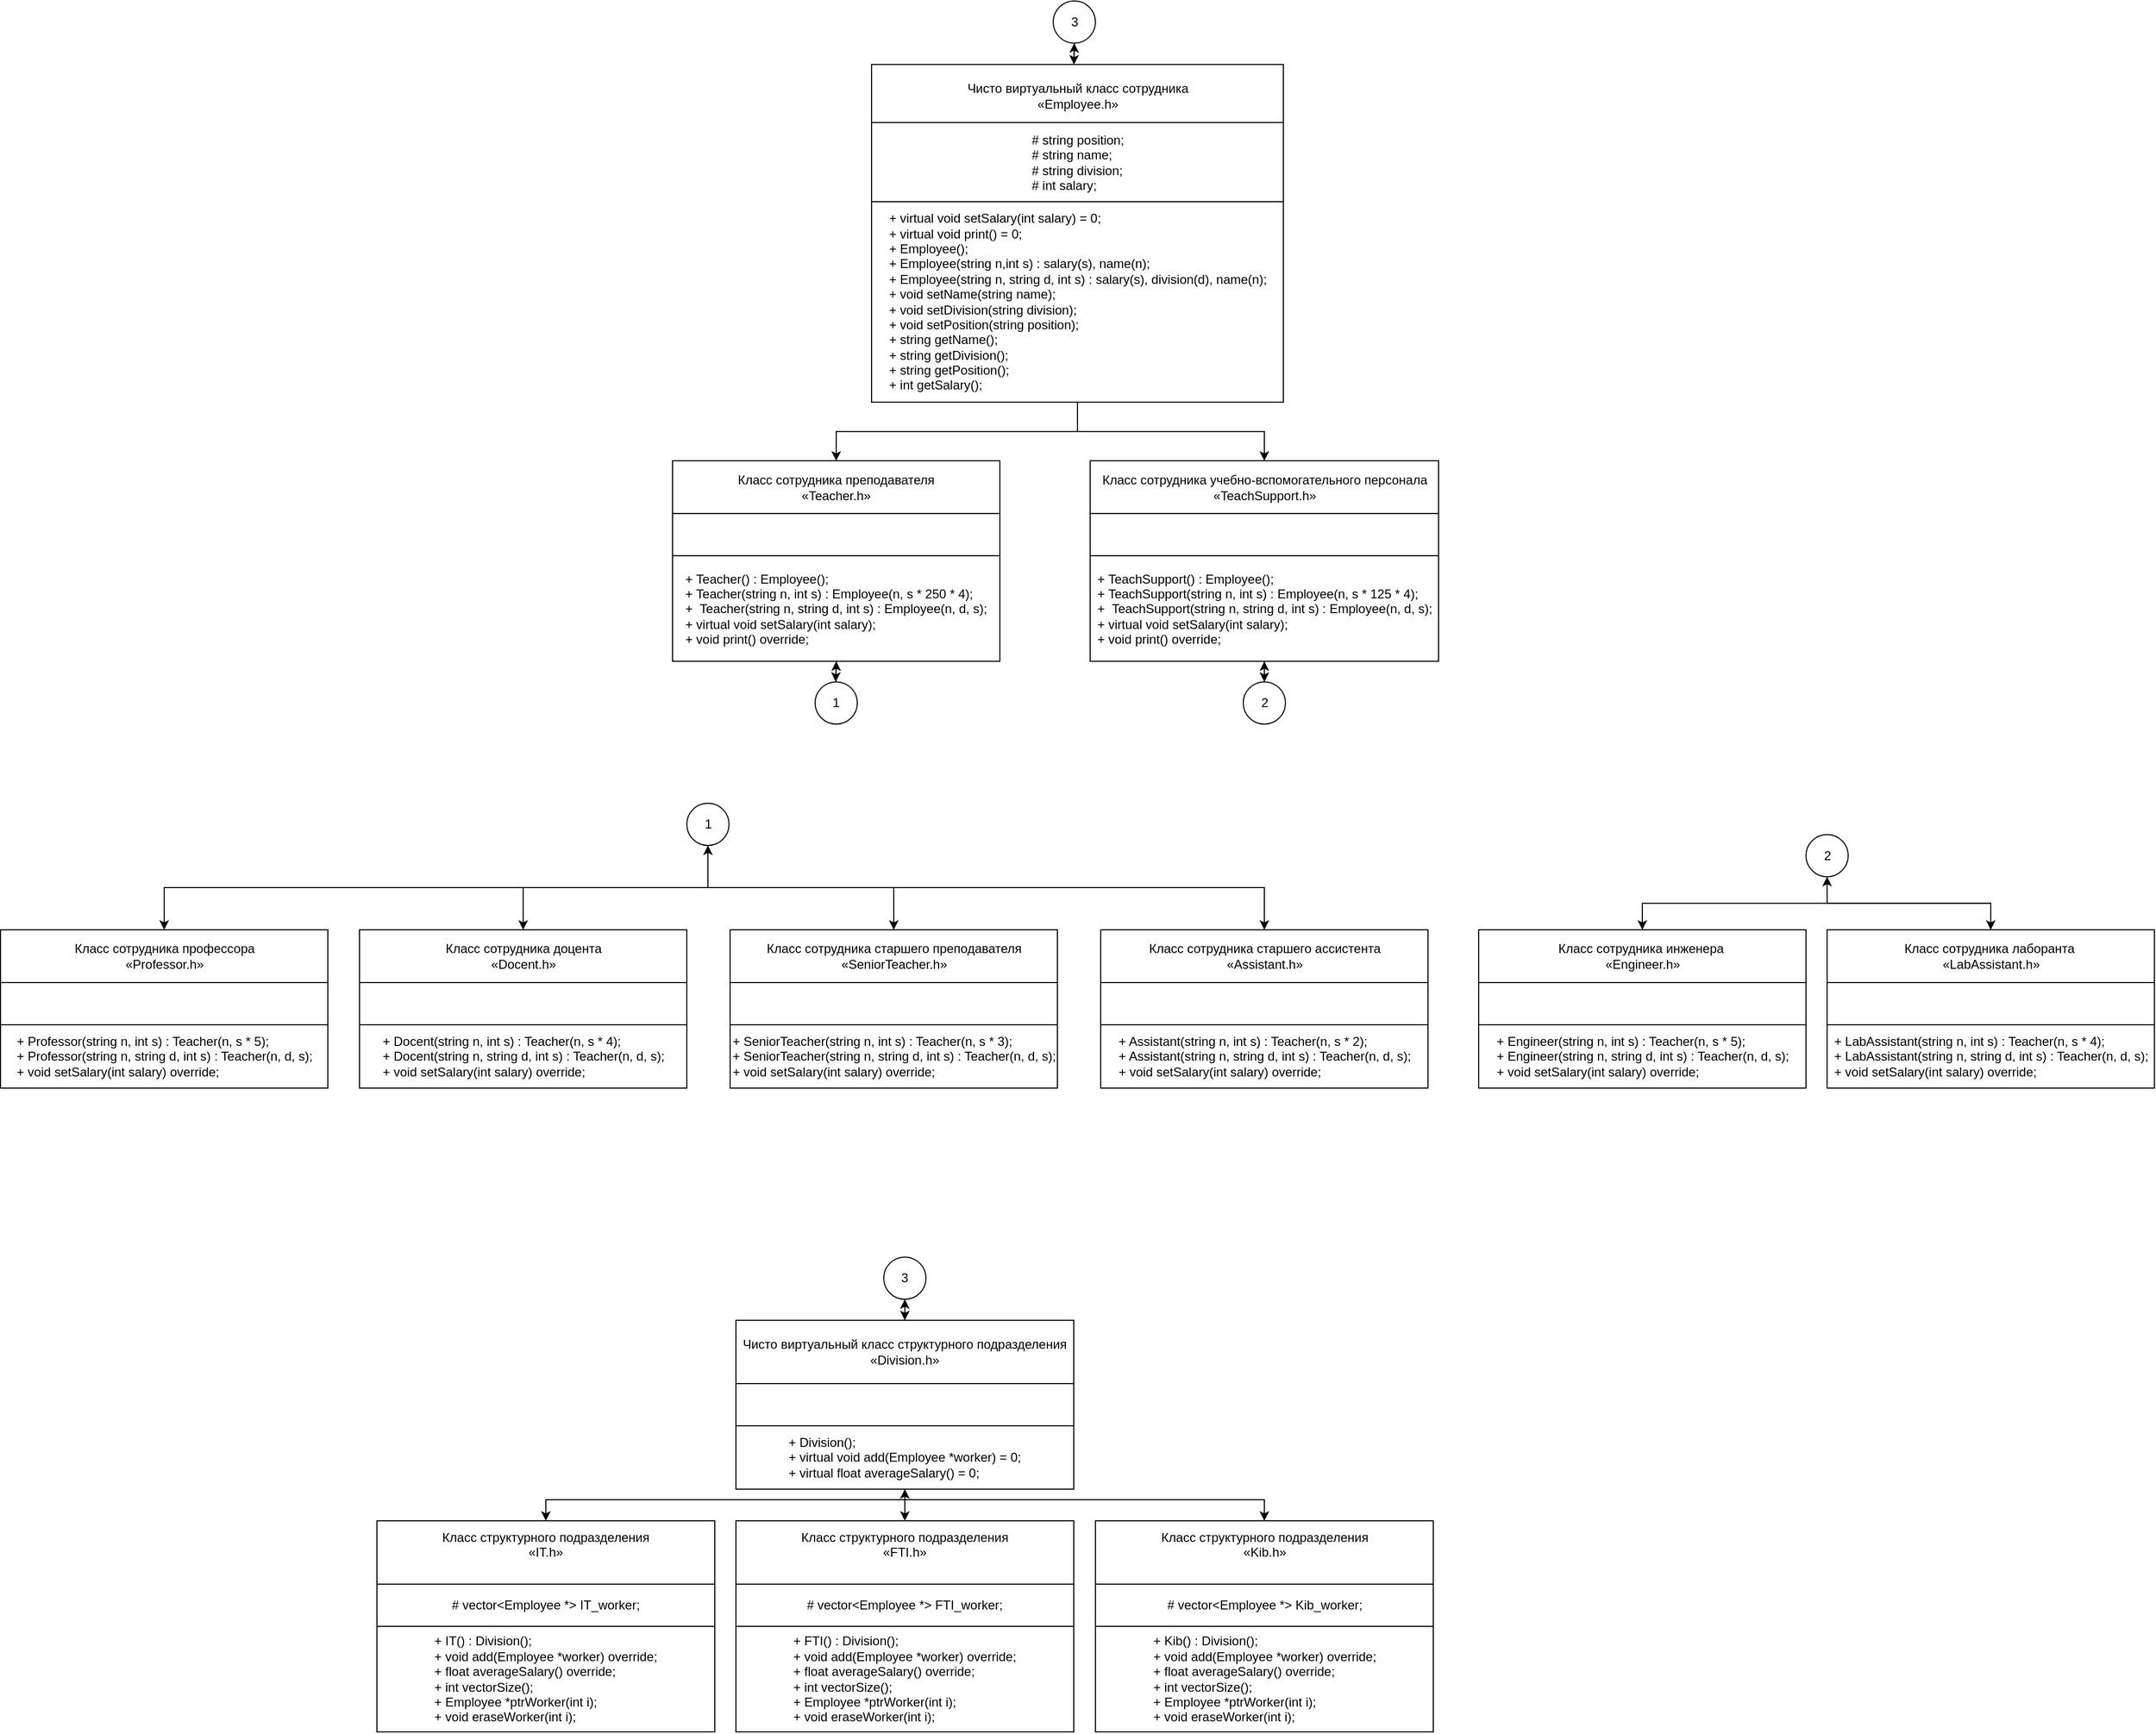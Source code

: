 <mxfile version="10.6.7" type="device"><diagram id="vkGOveL6crLfnqrr5zHE" name="Страница 1"><mxGraphModel dx="1634" dy="1847" grid="1" gridSize="10" guides="1" tooltips="1" connect="1" arrows="1" fold="1" page="1" pageScale="1" pageWidth="850" pageHeight="1100" math="0" shadow="0"><root><mxCell id="0"/><mxCell id="1" parent="0"/><mxCell id="yK-876aCNBYDKNHIiHb8-46" style="edgeStyle=orthogonalEdgeStyle;rounded=0;orthogonalLoop=1;jettySize=auto;html=1;exitX=0.5;exitY=1;exitDx=0;exitDy=0;entryX=0.5;entryY=0;entryDx=0;entryDy=0;" edge="1" parent="1" source="yK-876aCNBYDKNHIiHb8-1" target="yK-876aCNBYDKNHIiHb8-8"><mxGeometry relative="1" as="geometry"/></mxCell><mxCell id="yK-876aCNBYDKNHIiHb8-50" style="edgeStyle=orthogonalEdgeStyle;rounded=0;orthogonalLoop=1;jettySize=auto;html=1;exitX=0.5;exitY=1;exitDx=0;exitDy=0;entryX=0.5;entryY=0;entryDx=0;entryDy=0;" edge="1" parent="1" source="yK-876aCNBYDKNHIiHb8-1" target="yK-876aCNBYDKNHIiHb8-5"><mxGeometry relative="1" as="geometry"/></mxCell><mxCell id="yK-876aCNBYDKNHIiHb8-1" value="&lt;div style=&quot;text-align: left&quot;&gt;&lt;span&gt;+ virtual void setSalary(int salary) = 0;&lt;/span&gt;&lt;/div&gt;&lt;div style=&quot;text-align: left&quot;&gt;&lt;span&gt;+ virtual void print() = 0;&lt;/span&gt;&lt;/div&gt;&lt;div style=&quot;text-align: left&quot;&gt;&lt;span&gt;+ Employee();&lt;/span&gt;&lt;/div&gt;&lt;div style=&quot;text-align: left&quot;&gt;&lt;span&gt;+ Employee(string n,int s)&lt;/span&gt;&lt;span&gt; : &lt;/span&gt;&lt;span&gt;salary&lt;/span&gt;&lt;span&gt;(s), &lt;/span&gt;&lt;span&gt;name&lt;/span&gt;&lt;span&gt;(n)&lt;/span&gt;&lt;span style=&quot;text-align: center&quot;&gt;;&lt;/span&gt;&lt;/div&gt;&lt;div style=&quot;text-align: left&quot;&gt;&lt;span&gt;+ Employee(string n, string d, int s)&lt;/span&gt;&lt;span&gt; : &lt;/span&gt;&lt;span&gt;salary&lt;/span&gt;&lt;span&gt;(s), &lt;/span&gt;&lt;span&gt;division&lt;/span&gt;&lt;span&gt;(d), &lt;/span&gt;&lt;span&gt;name&lt;/span&gt;&lt;span&gt;(n)&lt;/span&gt;&lt;span&gt;;&lt;/span&gt;&lt;/div&gt;&lt;div style=&quot;text-align: left&quot;&gt;&lt;span&gt;+ void setName(string name);&lt;/span&gt;&lt;/div&gt;&lt;div style=&quot;text-align: left&quot;&gt;&lt;span&gt;+ void setDivision(string division);&lt;/span&gt;&lt;/div&gt;&lt;div style=&quot;text-align: left&quot;&gt;&lt;span&gt;+ void setPosition(string position);&lt;/span&gt;&lt;/div&gt;&lt;div style=&quot;text-align: left&quot;&gt;&lt;span&gt;+ string getName();&lt;/span&gt;&lt;/div&gt;&lt;div style=&quot;text-align: left&quot;&gt;&lt;span&gt;+ string getDivision();&lt;/span&gt;&lt;/div&gt;&lt;div style=&quot;text-align: left&quot;&gt;&lt;span&gt;+ string getPosition();&lt;/span&gt;&lt;/div&gt;&lt;div style=&quot;text-align: left&quot;&gt;&lt;span&gt;+ int getSalary();&lt;/span&gt;&lt;/div&gt;" style="rounded=0;whiteSpace=wrap;html=1;" vertex="1" parent="1"><mxGeometry x="1108.5" y="-449.912" width="390" height="190" as="geometry"/></mxCell><mxCell id="yK-876aCNBYDKNHIiHb8-2" value="Чисто виртуальный класс сотрудника&lt;br&gt;«Employee.h»&lt;br&gt;" style="rounded=0;whiteSpace=wrap;html=1;" vertex="1" parent="1"><mxGeometry x="1108.5" y="-579.912" width="390" height="60" as="geometry"/></mxCell><mxCell id="yK-876aCNBYDKNHIiHb8-3" value="&lt;pre&gt;&lt;div style=&quot;text-align: left&quot;&gt;&lt;span style=&quot;font-family: &amp;#34;helvetica&amp;#34; ; white-space: normal&quot;&gt;# string &lt;/span&gt;&lt;span style=&quot;font-family: &amp;#34;helvetica&amp;#34; ; white-space: normal&quot;&gt;position&lt;/span&gt;&lt;span style=&quot;font-family: &amp;#34;helvetica&amp;#34; ; white-space: normal&quot;&gt;;&lt;/span&gt;&lt;/div&gt;&lt;span&gt;&lt;div style=&quot;text-align: left&quot;&gt;&lt;span style=&quot;font-family: &amp;#34;helvetica&amp;#34; ; white-space: normal&quot;&gt;# string &lt;/span&gt;&lt;span style=&quot;font-family: &amp;#34;helvetica&amp;#34; ; white-space: normal&quot;&gt;name&lt;/span&gt;&lt;span style=&quot;font-family: &amp;#34;helvetica&amp;#34; ; white-space: normal&quot;&gt;;&lt;/span&gt;&lt;/div&gt;&lt;/span&gt;&lt;span&gt;&lt;div style=&quot;text-align: left&quot;&gt;&lt;span style=&quot;font-family: &amp;#34;helvetica&amp;#34; ; white-space: normal&quot;&gt;# string &lt;/span&gt;&lt;span style=&quot;font-family: &amp;#34;helvetica&amp;#34; ; white-space: normal&quot;&gt;division&lt;/span&gt;&lt;span style=&quot;font-family: &amp;#34;helvetica&amp;#34; ; white-space: normal&quot;&gt;;&lt;/span&gt;&lt;/div&gt;&lt;/span&gt;&lt;span&gt;&lt;div style=&quot;text-align: left&quot;&gt;&lt;span style=&quot;font-family: &amp;#34;helvetica&amp;#34; ; white-space: normal&quot;&gt;# int &lt;/span&gt;&lt;span style=&quot;font-family: &amp;#34;helvetica&amp;#34; ; white-space: normal&quot;&gt;salary&lt;/span&gt;&lt;span style=&quot;font-family: &amp;#34;helvetica&amp;#34; ; white-space: normal&quot;&gt;;&lt;/span&gt;&lt;/div&gt;&lt;/span&gt;&lt;/pre&gt;" style="rounded=0;whiteSpace=wrap;html=1;" vertex="1" parent="1"><mxGeometry x="1108.5" y="-524.912" width="390" height="75" as="geometry"/></mxCell><mxCell id="yK-876aCNBYDKNHIiHb8-5" value="Класс сотрудника преподавателя&lt;br&gt;«Teacher.h»&lt;br&gt;" style="rounded=0;whiteSpace=wrap;html=1;" vertex="1" parent="1"><mxGeometry x="920" y="-204.412" width="310" height="50" as="geometry"/></mxCell><mxCell id="yK-876aCNBYDKNHIiHb8-6" value="&lt;pre&gt;&lt;div style=&quot;text-align: left&quot;&gt;&lt;br&gt;&lt;/div&gt;&lt;/pre&gt;" style="rounded=0;whiteSpace=wrap;html=1;" vertex="1" parent="1"><mxGeometry x="920" y="-154.412" width="310" height="40" as="geometry"/></mxCell><mxCell id="yK-876aCNBYDKNHIiHb8-63" style="edgeStyle=orthogonalEdgeStyle;rounded=0;orthogonalLoop=1;jettySize=auto;html=1;exitX=0.5;exitY=1;exitDx=0;exitDy=0;" edge="1" parent="1" source="yK-876aCNBYDKNHIiHb8-7"><mxGeometry relative="1" as="geometry"><mxPoint x="1074.5" y="4.971" as="targetPoint"/></mxGeometry></mxCell><mxCell id="yK-876aCNBYDKNHIiHb8-7" value="&lt;div style=&quot;text-align: left&quot;&gt;+&amp;nbsp;&lt;span&gt;Teacher() : Employee();&lt;/span&gt;&lt;/div&gt;&lt;div style=&quot;text-align: left&quot;&gt;+&amp;nbsp;&lt;span&gt;Teacher(&lt;/span&gt;&lt;span&gt;string &lt;/span&gt;&lt;span&gt;n, &lt;/span&gt;&lt;span&gt;int &lt;/span&gt;&lt;span&gt;s) : Employee(n, s * &lt;/span&gt;&lt;span&gt;250 &lt;/span&gt;&lt;span&gt;* &lt;/span&gt;&lt;span&gt;4&lt;/span&gt;&lt;span&gt;);&lt;/span&gt;&lt;/div&gt;&lt;div style=&quot;text-align: left&quot;&gt;&lt;span&gt;+&amp;nbsp;&amp;nbsp;&lt;/span&gt;&lt;span&gt;Teacher(&lt;/span&gt;&lt;span&gt;string &lt;/span&gt;&lt;span&gt;n, &lt;/span&gt;&lt;span&gt;string &lt;/span&gt;&lt;span&gt;d, &lt;/span&gt;&lt;span&gt;int &lt;/span&gt;&lt;span&gt;s) : Employee(n, d, s);&lt;/span&gt;&lt;/div&gt;&lt;div style=&quot;text-align: left&quot;&gt;&lt;span&gt;+ virtual void setSalary(int salary);&lt;/span&gt;&lt;/div&gt;&lt;div style=&quot;text-align: left&quot;&gt;+ void print() override;&lt;/div&gt;" style="rounded=0;whiteSpace=wrap;html=1;" vertex="1" parent="1"><mxGeometry x="920" y="-114.412" width="310" height="100" as="geometry"/></mxCell><mxCell id="yK-876aCNBYDKNHIiHb8-8" value="Класс сотрудника учебно-вспомогательного персонала&lt;br&gt;«TeachSupport.h»&lt;br&gt;" style="rounded=0;whiteSpace=wrap;html=1;" vertex="1" parent="1"><mxGeometry x="1315.5" y="-204.412" width="330" height="50" as="geometry"/></mxCell><mxCell id="yK-876aCNBYDKNHIiHb8-9" value="&lt;pre&gt;&lt;div style=&quot;text-align: left&quot;&gt;&lt;br&gt;&lt;/div&gt;&lt;/pre&gt;" style="rounded=0;whiteSpace=wrap;html=1;" vertex="1" parent="1"><mxGeometry x="1315.5" y="-154.412" width="330" height="40" as="geometry"/></mxCell><mxCell id="yK-876aCNBYDKNHIiHb8-56" style="edgeStyle=orthogonalEdgeStyle;rounded=0;orthogonalLoop=1;jettySize=auto;html=1;exitX=0.5;exitY=1;exitDx=0;exitDy=0;entryX=0.5;entryY=0;entryDx=0;entryDy=0;" edge="1" parent="1" source="yK-876aCNBYDKNHIiHb8-10" target="yK-876aCNBYDKNHIiHb8-53"><mxGeometry relative="1" as="geometry"/></mxCell><mxCell id="yK-876aCNBYDKNHIiHb8-10" value="&lt;div style=&quot;text-align: left&quot;&gt;+&amp;nbsp;&lt;span&gt;TeachSupport() : Employee();&lt;/span&gt;&lt;/div&gt;&lt;div style=&quot;text-align: left&quot;&gt;+&amp;nbsp;&lt;span&gt;TeachSupport(&lt;/span&gt;&lt;span&gt;string &lt;/span&gt;&lt;span&gt;n, &lt;/span&gt;&lt;span&gt;int &lt;/span&gt;&lt;span&gt;s) : Employee(n, s * 125&lt;/span&gt;&lt;span&gt;&amp;nbsp;&lt;/span&gt;&lt;span&gt;* &lt;/span&gt;&lt;span&gt;4&lt;/span&gt;&lt;span&gt;);&lt;/span&gt;&lt;/div&gt;&lt;div style=&quot;text-align: left&quot;&gt;&lt;span&gt;+&amp;nbsp;&amp;nbsp;&lt;/span&gt;&lt;span&gt;TeachSupport(&lt;/span&gt;&lt;span&gt;string &lt;/span&gt;&lt;span&gt;n, &lt;/span&gt;&lt;span&gt;string &lt;/span&gt;&lt;span&gt;d, &lt;/span&gt;&lt;span&gt;int &lt;/span&gt;&lt;span&gt;s) : Employee(n, d, s);&lt;/span&gt;&lt;/div&gt;&lt;div style=&quot;text-align: left&quot;&gt;&lt;span&gt;+ virtual void setSalary(int salary);&lt;/span&gt;&lt;/div&gt;&lt;div style=&quot;text-align: left&quot;&gt;+ void print() override;&lt;/div&gt;" style="rounded=0;whiteSpace=wrap;html=1;" vertex="1" parent="1"><mxGeometry x="1315.5" y="-114.412" width="330" height="100" as="geometry"/></mxCell><mxCell id="yK-876aCNBYDKNHIiHb8-12" value="Класс сотрудника профессора&lt;br&gt;«Professor.h»&lt;br&gt;" style="rounded=0;whiteSpace=wrap;html=1;" vertex="1" parent="1"><mxGeometry x="283.5" y="240" width="310" height="50" as="geometry"/></mxCell><mxCell id="yK-876aCNBYDKNHIiHb8-13" value="&lt;pre&gt;&lt;div style=&quot;text-align: left&quot;&gt;&lt;br&gt;&lt;/div&gt;&lt;/pre&gt;" style="rounded=0;whiteSpace=wrap;html=1;" vertex="1" parent="1"><mxGeometry x="283.5" y="290" width="310" height="40" as="geometry"/></mxCell><mxCell id="yK-876aCNBYDKNHIiHb8-14" value="&lt;pre&gt;&lt;div style=&quot;text-align: left&quot;&gt;&lt;font face=&quot;Helvetica&quot;&gt;+ &lt;span&gt;Professor(&lt;/span&gt;&lt;span&gt;string &lt;/span&gt;&lt;span&gt;n, &lt;/span&gt;&lt;span&gt;int &lt;/span&gt;&lt;span&gt;s) : Teacher(n, s * &lt;/span&gt;&lt;span&gt;5&lt;/span&gt;&lt;span&gt;);&lt;/span&gt;&lt;/font&gt;&lt;/div&gt;&lt;div style=&quot;text-align: left&quot;&gt;&lt;font face=&quot;Helvetica&quot;&gt;&lt;span&gt;+ &lt;/span&gt;&lt;span&gt;Professor(&lt;/span&gt;&lt;span&gt;string &lt;/span&gt;&lt;span&gt;n, &lt;/span&gt;&lt;span&gt;string &lt;/span&gt;&lt;span&gt;d, &lt;/span&gt;&lt;span&gt;int &lt;/span&gt;&lt;span&gt;s) : Teacher(n, d, s);&lt;/span&gt;&lt;/font&gt;&lt;/div&gt;&lt;div style=&quot;text-align: left&quot;&gt;&lt;font face=&quot;Helvetica&quot;&gt;&lt;span&gt;+ &lt;/span&gt;&lt;span&gt;void &lt;/span&gt;&lt;span&gt;setSalary(&lt;/span&gt;&lt;span&gt;int &lt;/span&gt;&lt;span&gt;salary) override;&lt;/span&gt;&lt;/font&gt;&lt;/div&gt;&lt;/pre&gt;" style="rounded=0;whiteSpace=wrap;html=1;" vertex="1" parent="1"><mxGeometry x="283.5" y="330" width="310" height="60" as="geometry"/></mxCell><mxCell id="yK-876aCNBYDKNHIiHb8-15" value="Класс сотрудника доцента&lt;br&gt;«Docent.h»&lt;br&gt;" style="rounded=0;whiteSpace=wrap;html=1;" vertex="1" parent="1"><mxGeometry x="623.5" y="240" width="310" height="50" as="geometry"/></mxCell><mxCell id="yK-876aCNBYDKNHIiHb8-16" value="&lt;pre&gt;&lt;div style=&quot;text-align: left&quot;&gt;&lt;br&gt;&lt;/div&gt;&lt;/pre&gt;" style="rounded=0;whiteSpace=wrap;html=1;" vertex="1" parent="1"><mxGeometry x="623.5" y="290" width="310" height="40" as="geometry"/></mxCell><mxCell id="yK-876aCNBYDKNHIiHb8-17" value="&lt;pre&gt;&lt;div style=&quot;text-align: left&quot;&gt;&lt;font face=&quot;Helvetica&quot;&gt;+ &lt;span&gt;Docent(&lt;/span&gt;&lt;span&gt;string &lt;/span&gt;&lt;span&gt;n, &lt;/span&gt;&lt;span&gt;int &lt;/span&gt;&lt;span&gt;s) : Teacher(n, s * 4&lt;/span&gt;&lt;span&gt;);&lt;/span&gt;&lt;/font&gt;&lt;/div&gt;&lt;div style=&quot;text-align: left&quot;&gt;&lt;font face=&quot;Helvetica&quot;&gt;&lt;span&gt;+ &lt;/span&gt;&lt;span&gt;Docent(&lt;/span&gt;&lt;span&gt;string &lt;/span&gt;&lt;span&gt;n, &lt;/span&gt;&lt;span&gt;string &lt;/span&gt;&lt;span&gt;d, &lt;/span&gt;&lt;span&gt;int &lt;/span&gt;&lt;span&gt;s) : Teacher(n, d, s);&lt;/span&gt;&lt;/font&gt;&lt;/div&gt;&lt;div style=&quot;text-align: left&quot;&gt;&lt;font face=&quot;Helvetica&quot;&gt;&lt;span&gt;+ &lt;/span&gt;&lt;span&gt;void &lt;/span&gt;&lt;span&gt;setSalary(&lt;/span&gt;&lt;span&gt;int &lt;/span&gt;&lt;span&gt;salary) override;&lt;/span&gt;&lt;/font&gt;&lt;/div&gt;&lt;/pre&gt;" style="rounded=0;whiteSpace=wrap;html=1;" vertex="1" parent="1"><mxGeometry x="623.5" y="330" width="310" height="60" as="geometry"/></mxCell><mxCell id="yK-876aCNBYDKNHIiHb8-69" style="edgeStyle=orthogonalEdgeStyle;rounded=0;orthogonalLoop=1;jettySize=auto;html=1;exitX=0.5;exitY=0;exitDx=0;exitDy=0;entryX=0.5;entryY=1;entryDx=0;entryDy=0;" edge="1" parent="1" source="yK-876aCNBYDKNHIiHb8-18" target="yK-876aCNBYDKNHIiHb8-64"><mxGeometry relative="1" as="geometry"/></mxCell><mxCell id="yK-876aCNBYDKNHIiHb8-18" value="Класс сотрудника старшего преподавателя&lt;br&gt;«SeniorTeacher.h»&lt;br&gt;" style="rounded=0;whiteSpace=wrap;html=1;" vertex="1" parent="1"><mxGeometry x="974.5" y="240" width="310" height="50" as="geometry"/></mxCell><mxCell id="yK-876aCNBYDKNHIiHb8-19" value="&lt;pre&gt;&lt;div style=&quot;text-align: left&quot;&gt;&lt;br&gt;&lt;/div&gt;&lt;/pre&gt;" style="rounded=0;whiteSpace=wrap;html=1;" vertex="1" parent="1"><mxGeometry x="974.5" y="290" width="310" height="40" as="geometry"/></mxCell><mxCell id="yK-876aCNBYDKNHIiHb8-20" value="&lt;pre&gt;&lt;div style=&quot;text-align: left&quot;&gt;&lt;font face=&quot;Helvetica&quot;&gt;+ &lt;span&gt;SeniorTeacher&lt;/span&gt;&lt;span&gt;(&lt;/span&gt;&lt;span&gt;string &lt;/span&gt;&lt;span&gt;n, &lt;/span&gt;&lt;span&gt;int &lt;/span&gt;&lt;span&gt;s) : Teacher(n, s * 3&lt;/span&gt;&lt;span&gt;);&lt;/span&gt;&lt;/font&gt;&lt;/div&gt;&lt;div style=&quot;text-align: left&quot;&gt;&lt;font face=&quot;Helvetica&quot;&gt;&lt;span&gt;+ &lt;/span&gt;&lt;span&gt;SeniorTeacher&lt;/span&gt;&lt;span&gt;(&lt;/span&gt;&lt;span&gt;string &lt;/span&gt;&lt;span&gt;n, &lt;/span&gt;&lt;span&gt;string &lt;/span&gt;&lt;span&gt;d, &lt;/span&gt;&lt;span&gt;int &lt;/span&gt;&lt;span&gt;s) : Teacher(n, d, s);&lt;/span&gt;&lt;/font&gt;&lt;/div&gt;&lt;div style=&quot;text-align: left&quot;&gt;&lt;font face=&quot;Helvetica&quot;&gt;&lt;span&gt;+ &lt;/span&gt;&lt;span&gt;void &lt;/span&gt;&lt;span&gt;setSalary(&lt;/span&gt;&lt;span&gt;int &lt;/span&gt;&lt;span&gt;salary) override;&lt;/span&gt;&lt;/font&gt;&lt;/div&gt;&lt;/pre&gt;" style="rounded=0;whiteSpace=wrap;html=1;" vertex="1" parent="1"><mxGeometry x="974.5" y="330" width="310" height="60" as="geometry"/></mxCell><mxCell id="yK-876aCNBYDKNHIiHb8-22" value="Класс сотрудника старшего ассистента&lt;br&gt;«Assistant.h»&lt;br&gt;" style="rounded=0;whiteSpace=wrap;html=1;" vertex="1" parent="1"><mxGeometry x="1325.5" y="240" width="310" height="50" as="geometry"/></mxCell><mxCell id="yK-876aCNBYDKNHIiHb8-23" value="&lt;pre&gt;&lt;div style=&quot;text-align: left&quot;&gt;&lt;br&gt;&lt;/div&gt;&lt;/pre&gt;" style="rounded=0;whiteSpace=wrap;html=1;" vertex="1" parent="1"><mxGeometry x="1325.5" y="290" width="310" height="40" as="geometry"/></mxCell><mxCell id="yK-876aCNBYDKNHIiHb8-24" value="&lt;pre&gt;&lt;div style=&quot;text-align: left&quot;&gt;&lt;font face=&quot;Helvetica&quot;&gt;+ &lt;span&gt;Assistant&lt;/span&gt;&lt;span&gt;(&lt;/span&gt;&lt;span&gt;string &lt;/span&gt;&lt;span&gt;n, &lt;/span&gt;&lt;span&gt;int &lt;/span&gt;&lt;span&gt;s) : Teacher(n, s * 2&lt;/span&gt;&lt;span&gt;);&lt;/span&gt;&lt;/font&gt;&lt;/div&gt;&lt;div style=&quot;text-align: left&quot;&gt;&lt;font face=&quot;Helvetica&quot;&gt;&lt;span&gt;+ &lt;/span&gt;&lt;span&gt;Assistant&lt;/span&gt;&lt;span&gt;(&lt;/span&gt;&lt;span&gt;string &lt;/span&gt;&lt;span&gt;n, &lt;/span&gt;&lt;span&gt;string &lt;/span&gt;&lt;span&gt;d, &lt;/span&gt;&lt;span&gt;int &lt;/span&gt;&lt;span&gt;s) : Teacher(n, d, s);&lt;/span&gt;&lt;/font&gt;&lt;/div&gt;&lt;div style=&quot;text-align: left&quot;&gt;&lt;font face=&quot;Helvetica&quot;&gt;&lt;span&gt;+ &lt;/span&gt;&lt;span&gt;void &lt;/span&gt;&lt;span&gt;setSalary(&lt;/span&gt;&lt;span&gt;int &lt;/span&gt;&lt;span&gt;salary) override;&lt;/span&gt;&lt;/font&gt;&lt;/div&gt;&lt;/pre&gt;" style="rounded=0;whiteSpace=wrap;html=1;" vertex="1" parent="1"><mxGeometry x="1325.5" y="330" width="310" height="60" as="geometry"/></mxCell><mxCell id="yK-876aCNBYDKNHIiHb8-25" value="Класс сотрудника инженера&amp;nbsp;&lt;br&gt;«Engineer.h»&lt;br&gt;" style="rounded=0;whiteSpace=wrap;html=1;" vertex="1" parent="1"><mxGeometry x="1683.5" y="240" width="310" height="50" as="geometry"/></mxCell><mxCell id="yK-876aCNBYDKNHIiHb8-26" value="&lt;pre&gt;&lt;div style=&quot;text-align: left&quot;&gt;&lt;br&gt;&lt;/div&gt;&lt;/pre&gt;" style="rounded=0;whiteSpace=wrap;html=1;" vertex="1" parent="1"><mxGeometry x="1683.5" y="290" width="310" height="40" as="geometry"/></mxCell><mxCell id="yK-876aCNBYDKNHIiHb8-27" value="&lt;pre&gt;&lt;div style=&quot;text-align: left&quot;&gt;&lt;font face=&quot;Helvetica&quot;&gt;+ &lt;span&gt;Engineer&lt;/span&gt;&lt;span&gt;(&lt;/span&gt;&lt;span&gt;string &lt;/span&gt;&lt;span&gt;n, &lt;/span&gt;&lt;span&gt;int &lt;/span&gt;&lt;span&gt;s) : Teacher(n, s * 5&lt;/span&gt;&lt;span&gt;);&lt;/span&gt;&lt;/font&gt;&lt;/div&gt;&lt;div style=&quot;text-align: left&quot;&gt;&lt;font face=&quot;Helvetica&quot;&gt;&lt;span&gt;+ &lt;/span&gt;&lt;span&gt;Engineer&lt;/span&gt;&lt;span&gt;(&lt;/span&gt;&lt;span&gt;string &lt;/span&gt;&lt;span&gt;n, &lt;/span&gt;&lt;span&gt;string &lt;/span&gt;&lt;span&gt;d, &lt;/span&gt;&lt;span&gt;int &lt;/span&gt;&lt;span&gt;s) : Teacher(n, d, s);&lt;/span&gt;&lt;/font&gt;&lt;/div&gt;&lt;div style=&quot;text-align: left&quot;&gt;&lt;font face=&quot;Helvetica&quot;&gt;&lt;span&gt;+ &lt;/span&gt;&lt;span&gt;void &lt;/span&gt;&lt;span&gt;setSalary(&lt;/span&gt;&lt;span&gt;int &lt;/span&gt;&lt;span&gt;salary) override;&lt;/span&gt;&lt;/font&gt;&lt;/div&gt;&lt;/pre&gt;" style="rounded=0;whiteSpace=wrap;html=1;" vertex="1" parent="1"><mxGeometry x="1683.5" y="330" width="310" height="60" as="geometry"/></mxCell><mxCell id="yK-876aCNBYDKNHIiHb8-73" style="edgeStyle=orthogonalEdgeStyle;rounded=0;orthogonalLoop=1;jettySize=auto;html=1;exitX=0.5;exitY=0;exitDx=0;exitDy=0;entryX=0.5;entryY=1;entryDx=0;entryDy=0;" edge="1" parent="1" source="yK-876aCNBYDKNHIiHb8-28" target="yK-876aCNBYDKNHIiHb8-70"><mxGeometry relative="1" as="geometry"/></mxCell><mxCell id="yK-876aCNBYDKNHIiHb8-28" value="Класс сотрудника лаборанта&amp;nbsp;&lt;br&gt;«LabAssistant.h»&lt;br&gt;" style="rounded=0;whiteSpace=wrap;html=1;" vertex="1" parent="1"><mxGeometry x="2013.5" y="240" width="310" height="50" as="geometry"/></mxCell><mxCell id="yK-876aCNBYDKNHIiHb8-29" value="&lt;pre&gt;&lt;div style=&quot;text-align: left&quot;&gt;&lt;br&gt;&lt;/div&gt;&lt;/pre&gt;" style="rounded=0;whiteSpace=wrap;html=1;" vertex="1" parent="1"><mxGeometry x="2013.5" y="290" width="310" height="40" as="geometry"/></mxCell><mxCell id="yK-876aCNBYDKNHIiHb8-30" value="&lt;pre&gt;&lt;div style=&quot;text-align: left&quot;&gt;&lt;font face=&quot;Helvetica&quot;&gt;+ &lt;span&gt;LabAssistant&lt;/span&gt;&lt;span&gt;(&lt;/span&gt;&lt;span&gt;string &lt;/span&gt;&lt;span&gt;n, &lt;/span&gt;&lt;span&gt;int &lt;/span&gt;&lt;span&gt;s) : Teacher(n, s * 4&lt;/span&gt;&lt;span&gt;);&lt;/span&gt;&lt;/font&gt;&lt;/div&gt;&lt;div style=&quot;text-align: left&quot;&gt;&lt;font face=&quot;Helvetica&quot;&gt;&lt;span&gt;+ &lt;/span&gt;&lt;span&gt;LabAssistant&lt;/span&gt;&lt;span&gt;(&lt;/span&gt;&lt;span&gt;string &lt;/span&gt;&lt;span&gt;n, &lt;/span&gt;&lt;span&gt;string &lt;/span&gt;&lt;span&gt;d, &lt;/span&gt;&lt;span&gt;int &lt;/span&gt;&lt;span&gt;s) : Teacher(n, d, s);&lt;/span&gt;&lt;/font&gt;&lt;/div&gt;&lt;div style=&quot;text-align: left&quot;&gt;&lt;font face=&quot;Helvetica&quot;&gt;&lt;span&gt;+ &lt;/span&gt;&lt;span&gt;void &lt;/span&gt;&lt;span&gt;setSalary(&lt;/span&gt;&lt;span&gt;int &lt;/span&gt;&lt;span&gt;salary) override;&lt;/span&gt;&lt;/font&gt;&lt;/div&gt;&lt;/pre&gt;" style="rounded=0;whiteSpace=wrap;html=1;" vertex="1" parent="1"><mxGeometry x="2013.5" y="330" width="310" height="60" as="geometry"/></mxCell><mxCell id="yK-876aCNBYDKNHIiHb8-62" style="edgeStyle=orthogonalEdgeStyle;rounded=0;orthogonalLoop=1;jettySize=auto;html=1;exitX=0.5;exitY=0;exitDx=0;exitDy=0;entryX=0.5;entryY=1;entryDx=0;entryDy=0;" edge="1" parent="1" source="yK-876aCNBYDKNHIiHb8-52" target="yK-876aCNBYDKNHIiHb8-7"><mxGeometry relative="1" as="geometry"/></mxCell><mxCell id="yK-876aCNBYDKNHIiHb8-52" value="1" style="ellipse;whiteSpace=wrap;html=1;aspect=fixed;" vertex="1" parent="1"><mxGeometry x="1055" y="5.088" width="40" height="40" as="geometry"/></mxCell><mxCell id="yK-876aCNBYDKNHIiHb8-59" style="edgeStyle=orthogonalEdgeStyle;rounded=0;orthogonalLoop=1;jettySize=auto;html=1;exitX=0.5;exitY=0;exitDx=0;exitDy=0;entryX=0.5;entryY=1;entryDx=0;entryDy=0;" edge="1" parent="1" source="yK-876aCNBYDKNHIiHb8-53" target="yK-876aCNBYDKNHIiHb8-10"><mxGeometry relative="1" as="geometry"/></mxCell><mxCell id="yK-876aCNBYDKNHIiHb8-53" value="2" style="ellipse;whiteSpace=wrap;html=1;aspect=fixed;" vertex="1" parent="1"><mxGeometry x="1460.5" y="5.088" width="40" height="40" as="geometry"/></mxCell><mxCell id="yK-876aCNBYDKNHIiHb8-65" style="edgeStyle=orthogonalEdgeStyle;rounded=0;orthogonalLoop=1;jettySize=auto;html=1;exitX=0.5;exitY=1;exitDx=0;exitDy=0;entryX=0.5;entryY=0;entryDx=0;entryDy=0;" edge="1" parent="1" source="yK-876aCNBYDKNHIiHb8-64" target="yK-876aCNBYDKNHIiHb8-12"><mxGeometry relative="1" as="geometry"/></mxCell><mxCell id="yK-876aCNBYDKNHIiHb8-66" style="edgeStyle=orthogonalEdgeStyle;rounded=0;orthogonalLoop=1;jettySize=auto;html=1;exitX=0.5;exitY=1;exitDx=0;exitDy=0;entryX=0.5;entryY=0;entryDx=0;entryDy=0;" edge="1" parent="1" source="yK-876aCNBYDKNHIiHb8-64" target="yK-876aCNBYDKNHIiHb8-15"><mxGeometry relative="1" as="geometry"/></mxCell><mxCell id="yK-876aCNBYDKNHIiHb8-67" style="edgeStyle=orthogonalEdgeStyle;rounded=0;orthogonalLoop=1;jettySize=auto;html=1;exitX=0.5;exitY=1;exitDx=0;exitDy=0;entryX=0.5;entryY=0;entryDx=0;entryDy=0;" edge="1" parent="1" source="yK-876aCNBYDKNHIiHb8-64" target="yK-876aCNBYDKNHIiHb8-18"><mxGeometry relative="1" as="geometry"/></mxCell><mxCell id="yK-876aCNBYDKNHIiHb8-68" style="edgeStyle=orthogonalEdgeStyle;rounded=0;orthogonalLoop=1;jettySize=auto;html=1;exitX=0.5;exitY=1;exitDx=0;exitDy=0;entryX=0.5;entryY=0;entryDx=0;entryDy=0;" edge="1" parent="1" source="yK-876aCNBYDKNHIiHb8-64" target="yK-876aCNBYDKNHIiHb8-22"><mxGeometry relative="1" as="geometry"><Array as="points"><mxPoint x="953.5" y="200"/><mxPoint x="1480.5" y="200"/></Array></mxGeometry></mxCell><mxCell id="yK-876aCNBYDKNHIiHb8-64" value="1" style="ellipse;whiteSpace=wrap;html=1;aspect=fixed;" vertex="1" parent="1"><mxGeometry x="933.5" y="120.088" width="40" height="40" as="geometry"/></mxCell><mxCell id="yK-876aCNBYDKNHIiHb8-71" style="edgeStyle=orthogonalEdgeStyle;rounded=0;orthogonalLoop=1;jettySize=auto;html=1;exitX=0.5;exitY=1;exitDx=0;exitDy=0;entryX=0.5;entryY=0;entryDx=0;entryDy=0;" edge="1" parent="1" source="yK-876aCNBYDKNHIiHb8-70" target="yK-876aCNBYDKNHIiHb8-28"><mxGeometry relative="1" as="geometry"/></mxCell><mxCell id="yK-876aCNBYDKNHIiHb8-72" style="edgeStyle=orthogonalEdgeStyle;rounded=0;orthogonalLoop=1;jettySize=auto;html=1;exitX=0.5;exitY=1;exitDx=0;exitDy=0;entryX=0.5;entryY=0;entryDx=0;entryDy=0;" edge="1" parent="1" source="yK-876aCNBYDKNHIiHb8-70" target="yK-876aCNBYDKNHIiHb8-25"><mxGeometry relative="1" as="geometry"/></mxCell><mxCell id="yK-876aCNBYDKNHIiHb8-70" value="2" style="ellipse;whiteSpace=wrap;html=1;aspect=fixed;" vertex="1" parent="1"><mxGeometry x="1993.5" y="149.755" width="40" height="40" as="geometry"/></mxCell><mxCell id="yK-876aCNBYDKNHIiHb8-99" style="edgeStyle=orthogonalEdgeStyle;rounded=0;orthogonalLoop=1;jettySize=auto;html=1;exitX=0.5;exitY=0;exitDx=0;exitDy=0;entryX=0.5;entryY=1;entryDx=0;entryDy=0;" edge="1" parent="1" source="yK-876aCNBYDKNHIiHb8-74" target="yK-876aCNBYDKNHIiHb8-97"><mxGeometry relative="1" as="geometry"/></mxCell><mxCell id="yK-876aCNBYDKNHIiHb8-74" value="Чисто виртуальный класс структурного подразделения&lt;br&gt;«Division.h»&lt;br&gt;" style="rounded=0;whiteSpace=wrap;html=1;" vertex="1" parent="1"><mxGeometry x="980" y="610" width="320" height="60" as="geometry"/></mxCell><mxCell id="yK-876aCNBYDKNHIiHb8-78" value="" style="rounded=0;whiteSpace=wrap;html=1;" vertex="1" parent="1"><mxGeometry x="980" y="670" width="320" height="40" as="geometry"/></mxCell><mxCell id="yK-876aCNBYDKNHIiHb8-93" style="edgeStyle=orthogonalEdgeStyle;rounded=0;orthogonalLoop=1;jettySize=auto;html=1;exitX=0.5;exitY=1;exitDx=0;exitDy=0;entryX=0.5;entryY=0;entryDx=0;entryDy=0;" edge="1" parent="1" source="yK-876aCNBYDKNHIiHb8-79" target="yK-876aCNBYDKNHIiHb8-86"><mxGeometry relative="1" as="geometry"/></mxCell><mxCell id="yK-876aCNBYDKNHIiHb8-94" style="edgeStyle=orthogonalEdgeStyle;rounded=0;orthogonalLoop=1;jettySize=auto;html=1;exitX=0.5;exitY=1;exitDx=0;exitDy=0;entryX=0.5;entryY=0;entryDx=0;entryDy=0;" edge="1" parent="1" source="yK-876aCNBYDKNHIiHb8-79" target="yK-876aCNBYDKNHIiHb8-89"><mxGeometry relative="1" as="geometry"><Array as="points"><mxPoint x="1140" y="780"/><mxPoint x="1481" y="780"/></Array></mxGeometry></mxCell><mxCell id="yK-876aCNBYDKNHIiHb8-95" style="edgeStyle=orthogonalEdgeStyle;rounded=0;orthogonalLoop=1;jettySize=auto;html=1;exitX=0.5;exitY=1;exitDx=0;exitDy=0;entryX=0.5;entryY=0;entryDx=0;entryDy=0;" edge="1" parent="1" source="yK-876aCNBYDKNHIiHb8-79" target="yK-876aCNBYDKNHIiHb8-80"><mxGeometry relative="1" as="geometry"><Array as="points"><mxPoint x="1140" y="780"/><mxPoint x="800" y="780"/></Array></mxGeometry></mxCell><mxCell id="yK-876aCNBYDKNHIiHb8-79" value="&lt;div style=&quot;text-align: left&quot;&gt;&lt;span&gt;+&amp;nbsp;&lt;/span&gt;&lt;span&gt;Division();&lt;/span&gt;&lt;/div&gt;&lt;span&gt;&lt;div style=&quot;text-align: left&quot;&gt;&lt;span&gt;+&amp;nbsp;&lt;/span&gt;&lt;span&gt;virtual void &lt;/span&gt;&lt;span&gt;add(&lt;/span&gt;&lt;span&gt;Employee &lt;/span&gt;&lt;span&gt;*worker) = &lt;/span&gt;&lt;span&gt;0;&lt;/span&gt;&lt;/div&gt;&lt;/span&gt;&lt;span&gt;&lt;div style=&quot;text-align: left&quot;&gt;&lt;span&gt;+&amp;nbsp;&lt;/span&gt;&lt;span&gt;virtual float &lt;/span&gt;&lt;span&gt;averageSalary() = &lt;/span&gt;&lt;span&gt;0&lt;/span&gt;&lt;span&gt;;&lt;/span&gt;&lt;/div&gt;&lt;/span&gt;" style="rounded=0;whiteSpace=wrap;html=1;" vertex="1" parent="1"><mxGeometry x="980" y="710" width="320" height="60" as="geometry"/></mxCell><mxCell id="yK-876aCNBYDKNHIiHb8-80" value="Класс структурного подразделения&lt;br&gt;«IT.h»&lt;br&gt;&lt;br&gt;" style="rounded=0;whiteSpace=wrap;html=1;" vertex="1" parent="1"><mxGeometry x="640" y="800" width="320" height="60" as="geometry"/></mxCell><mxCell id="yK-876aCNBYDKNHIiHb8-81" value="#&amp;nbsp;&lt;span&gt;vector&lt;/span&gt;&lt;span&gt;&amp;lt;&lt;/span&gt;&lt;span&gt;Employee &lt;/span&gt;&lt;span&gt;*&amp;gt; &lt;/span&gt;&lt;span&gt;IT_worker&lt;/span&gt;&lt;span&gt;;&lt;/span&gt;&lt;br&gt;" style="rounded=0;whiteSpace=wrap;html=1;" vertex="1" parent="1"><mxGeometry x="640" y="860" width="320" height="40" as="geometry"/></mxCell><mxCell id="yK-876aCNBYDKNHIiHb8-82" value="&lt;div style=&quot;text-align: left&quot;&gt;&lt;span&gt;+&amp;nbsp;&lt;/span&gt;&lt;span&gt;IT() : Division();&lt;/span&gt;&lt;/div&gt;&lt;div style=&quot;text-align: left&quot;&gt;&lt;span&gt;+&amp;nbsp;&lt;/span&gt;&lt;span&gt;void &lt;/span&gt;&lt;span&gt;add(&lt;/span&gt;&lt;span&gt;Employee &lt;/span&gt;&lt;span&gt;*worker) override;&lt;/span&gt;&lt;/div&gt;&lt;div style=&quot;text-align: left&quot;&gt;&lt;span&gt;+&amp;nbsp;&lt;/span&gt;&lt;span&gt;float &lt;/span&gt;&lt;span&gt;averageSalary() override;&lt;/span&gt;&lt;/div&gt;&lt;div style=&quot;text-align: left&quot;&gt;&lt;span&gt;+&amp;nbsp;&lt;/span&gt;&lt;span&gt;int &lt;/span&gt;&lt;span&gt;vectorSize();&lt;/span&gt;&lt;/div&gt;&lt;div style=&quot;text-align: left&quot;&gt;&lt;span&gt;+&amp;nbsp;&lt;/span&gt;&lt;span&gt;Employee &lt;/span&gt;&lt;span&gt;*ptrWorker(&lt;/span&gt;&lt;span&gt;int &lt;/span&gt;&lt;span&gt;i);&lt;/span&gt;&lt;/div&gt;&lt;div style=&quot;text-align: left&quot;&gt;&lt;span&gt;+&amp;nbsp;&lt;/span&gt;&lt;span&gt;void &lt;/span&gt;&lt;span&gt;eraseWorker(&lt;/span&gt;&lt;span&gt;int &lt;/span&gt;&lt;span&gt;i);&lt;/span&gt;&lt;/div&gt;" style="rounded=0;whiteSpace=wrap;html=1;" vertex="1" parent="1"><mxGeometry x="640" y="900" width="320" height="100" as="geometry"/></mxCell><mxCell id="yK-876aCNBYDKNHIiHb8-86" value="Класс структурного подразделения&lt;br&gt;«FTI.h»&lt;br&gt;&lt;br&gt;" style="rounded=0;whiteSpace=wrap;html=1;" vertex="1" parent="1"><mxGeometry x="980" y="800" width="320" height="60" as="geometry"/></mxCell><mxCell id="yK-876aCNBYDKNHIiHb8-87" value="#&amp;nbsp;&lt;span&gt;vector&lt;/span&gt;&lt;span&gt;&amp;lt;&lt;/span&gt;&lt;span&gt;Employee &lt;/span&gt;&lt;span&gt;*&amp;gt; FTI&lt;/span&gt;&lt;span&gt;_worker&lt;/span&gt;&lt;span&gt;;&lt;/span&gt;&lt;br&gt;" style="rounded=0;whiteSpace=wrap;html=1;" vertex="1" parent="1"><mxGeometry x="980" y="860" width="320" height="40" as="geometry"/></mxCell><mxCell id="yK-876aCNBYDKNHIiHb8-88" value="&lt;div style=&quot;text-align: left&quot;&gt;&lt;span&gt;+ FTI&lt;/span&gt;&lt;span&gt;() : Division();&lt;/span&gt;&lt;/div&gt;&lt;div style=&quot;text-align: left&quot;&gt;&lt;span&gt;+&amp;nbsp;&lt;/span&gt;&lt;span&gt;void &lt;/span&gt;&lt;span&gt;add(&lt;/span&gt;&lt;span&gt;Employee &lt;/span&gt;&lt;span&gt;*worker) override;&lt;/span&gt;&lt;/div&gt;&lt;div style=&quot;text-align: left&quot;&gt;&lt;span&gt;+&amp;nbsp;&lt;/span&gt;&lt;span&gt;float &lt;/span&gt;&lt;span&gt;averageSalary() override;&lt;/span&gt;&lt;/div&gt;&lt;div style=&quot;text-align: left&quot;&gt;&lt;span&gt;+&amp;nbsp;&lt;/span&gt;&lt;span&gt;int &lt;/span&gt;&lt;span&gt;vectorSize();&lt;/span&gt;&lt;/div&gt;&lt;div style=&quot;text-align: left&quot;&gt;&lt;span&gt;+&amp;nbsp;&lt;/span&gt;&lt;span&gt;Employee &lt;/span&gt;&lt;span&gt;*ptrWorker(&lt;/span&gt;&lt;span&gt;int &lt;/span&gt;&lt;span&gt;i);&lt;/span&gt;&lt;/div&gt;&lt;div style=&quot;text-align: left&quot;&gt;&lt;span&gt;+&amp;nbsp;&lt;/span&gt;&lt;span&gt;void &lt;/span&gt;&lt;span&gt;eraseWorker(&lt;/span&gt;&lt;span&gt;int &lt;/span&gt;&lt;span&gt;i);&lt;/span&gt;&lt;/div&gt;" style="rounded=0;whiteSpace=wrap;html=1;" vertex="1" parent="1"><mxGeometry x="980" y="900" width="320" height="100" as="geometry"/></mxCell><mxCell id="yK-876aCNBYDKNHIiHb8-92" style="edgeStyle=orthogonalEdgeStyle;rounded=0;orthogonalLoop=1;jettySize=auto;html=1;exitX=0.5;exitY=0;exitDx=0;exitDy=0;entryX=0.5;entryY=1;entryDx=0;entryDy=0;" edge="1" parent="1" source="yK-876aCNBYDKNHIiHb8-89" target="yK-876aCNBYDKNHIiHb8-79"><mxGeometry relative="1" as="geometry"><Array as="points"><mxPoint x="1481" y="780"/><mxPoint x="1140" y="780"/></Array></mxGeometry></mxCell><mxCell id="yK-876aCNBYDKNHIiHb8-89" value="Класс структурного подразделения&lt;br&gt;«Kib.h»&lt;br&gt;&lt;br&gt;" style="rounded=0;whiteSpace=wrap;html=1;" vertex="1" parent="1"><mxGeometry x="1320.5" y="800" width="320" height="60" as="geometry"/></mxCell><mxCell id="yK-876aCNBYDKNHIiHb8-90" value="#&amp;nbsp;&lt;span&gt;vector&lt;/span&gt;&lt;span&gt;&amp;lt;&lt;/span&gt;&lt;span&gt;Employee &lt;/span&gt;&lt;span&gt;*&amp;gt; Kib&lt;/span&gt;&lt;span&gt;_worker&lt;/span&gt;&lt;span&gt;;&lt;/span&gt;&lt;br&gt;" style="rounded=0;whiteSpace=wrap;html=1;" vertex="1" parent="1"><mxGeometry x="1320.5" y="860" width="320" height="40" as="geometry"/></mxCell><mxCell id="yK-876aCNBYDKNHIiHb8-91" value="&lt;div style=&quot;text-align: left&quot;&gt;&lt;span&gt;+ Kib&lt;/span&gt;&lt;span&gt;() : Division();&lt;/span&gt;&lt;/div&gt;&lt;div style=&quot;text-align: left&quot;&gt;&lt;span&gt;+&amp;nbsp;&lt;/span&gt;&lt;span&gt;void &lt;/span&gt;&lt;span&gt;add(&lt;/span&gt;&lt;span&gt;Employee &lt;/span&gt;&lt;span&gt;*worker) override;&lt;/span&gt;&lt;/div&gt;&lt;div style=&quot;text-align: left&quot;&gt;&lt;span&gt;+&amp;nbsp;&lt;/span&gt;&lt;span&gt;float &lt;/span&gt;&lt;span&gt;averageSalary() override;&lt;/span&gt;&lt;/div&gt;&lt;div style=&quot;text-align: left&quot;&gt;&lt;span&gt;+&amp;nbsp;&lt;/span&gt;&lt;span&gt;int &lt;/span&gt;&lt;span&gt;vectorSize();&lt;/span&gt;&lt;/div&gt;&lt;div style=&quot;text-align: left&quot;&gt;&lt;span&gt;+&amp;nbsp;&lt;/span&gt;&lt;span&gt;Employee &lt;/span&gt;&lt;span&gt;*ptrWorker(&lt;/span&gt;&lt;span&gt;int &lt;/span&gt;&lt;span&gt;i);&lt;/span&gt;&lt;/div&gt;&lt;div style=&quot;text-align: left&quot;&gt;&lt;span&gt;+&amp;nbsp;&lt;/span&gt;&lt;span&gt;void &lt;/span&gt;&lt;span&gt;eraseWorker(&lt;/span&gt;&lt;span&gt;int &lt;/span&gt;&lt;span&gt;i);&lt;/span&gt;&lt;/div&gt;" style="rounded=0;whiteSpace=wrap;html=1;" vertex="1" parent="1"><mxGeometry x="1320.5" y="900" width="320" height="100" as="geometry"/></mxCell><mxCell id="yK-876aCNBYDKNHIiHb8-98" style="edgeStyle=orthogonalEdgeStyle;rounded=0;orthogonalLoop=1;jettySize=auto;html=1;exitX=0.5;exitY=1;exitDx=0;exitDy=0;entryX=0.5;entryY=0;entryDx=0;entryDy=0;" edge="1" parent="1" source="yK-876aCNBYDKNHIiHb8-97" target="yK-876aCNBYDKNHIiHb8-74"><mxGeometry relative="1" as="geometry"/></mxCell><mxCell id="yK-876aCNBYDKNHIiHb8-97" value="3" style="ellipse;whiteSpace=wrap;html=1;aspect=fixed;" vertex="1" parent="1"><mxGeometry x="1120" y="550.088" width="40" height="40" as="geometry"/></mxCell><mxCell id="yK-876aCNBYDKNHIiHb8-100" style="edgeStyle=orthogonalEdgeStyle;rounded=0;orthogonalLoop=1;jettySize=auto;html=1;exitX=0.5;exitY=0;exitDx=0;exitDy=0;entryX=0.5;entryY=1;entryDx=0;entryDy=0;" edge="1" parent="1" target="yK-876aCNBYDKNHIiHb8-102"><mxGeometry relative="1" as="geometry"><mxPoint x="1300.167" y="-579.833" as="sourcePoint"/></mxGeometry></mxCell><mxCell id="yK-876aCNBYDKNHIiHb8-101" style="edgeStyle=orthogonalEdgeStyle;rounded=0;orthogonalLoop=1;jettySize=auto;html=1;exitX=0.5;exitY=1;exitDx=0;exitDy=0;entryX=0.5;entryY=0;entryDx=0;entryDy=0;" edge="1" parent="1" source="yK-876aCNBYDKNHIiHb8-102"><mxGeometry relative="1" as="geometry"><mxPoint x="1300.167" y="-579.833" as="targetPoint"/></mxGeometry></mxCell><mxCell id="yK-876aCNBYDKNHIiHb8-102" value="3" style="ellipse;whiteSpace=wrap;html=1;aspect=fixed;" vertex="1" parent="1"><mxGeometry x="1280.5" y="-640.078" width="40" height="40" as="geometry"/></mxCell></root></mxGraphModel></diagram></mxfile>